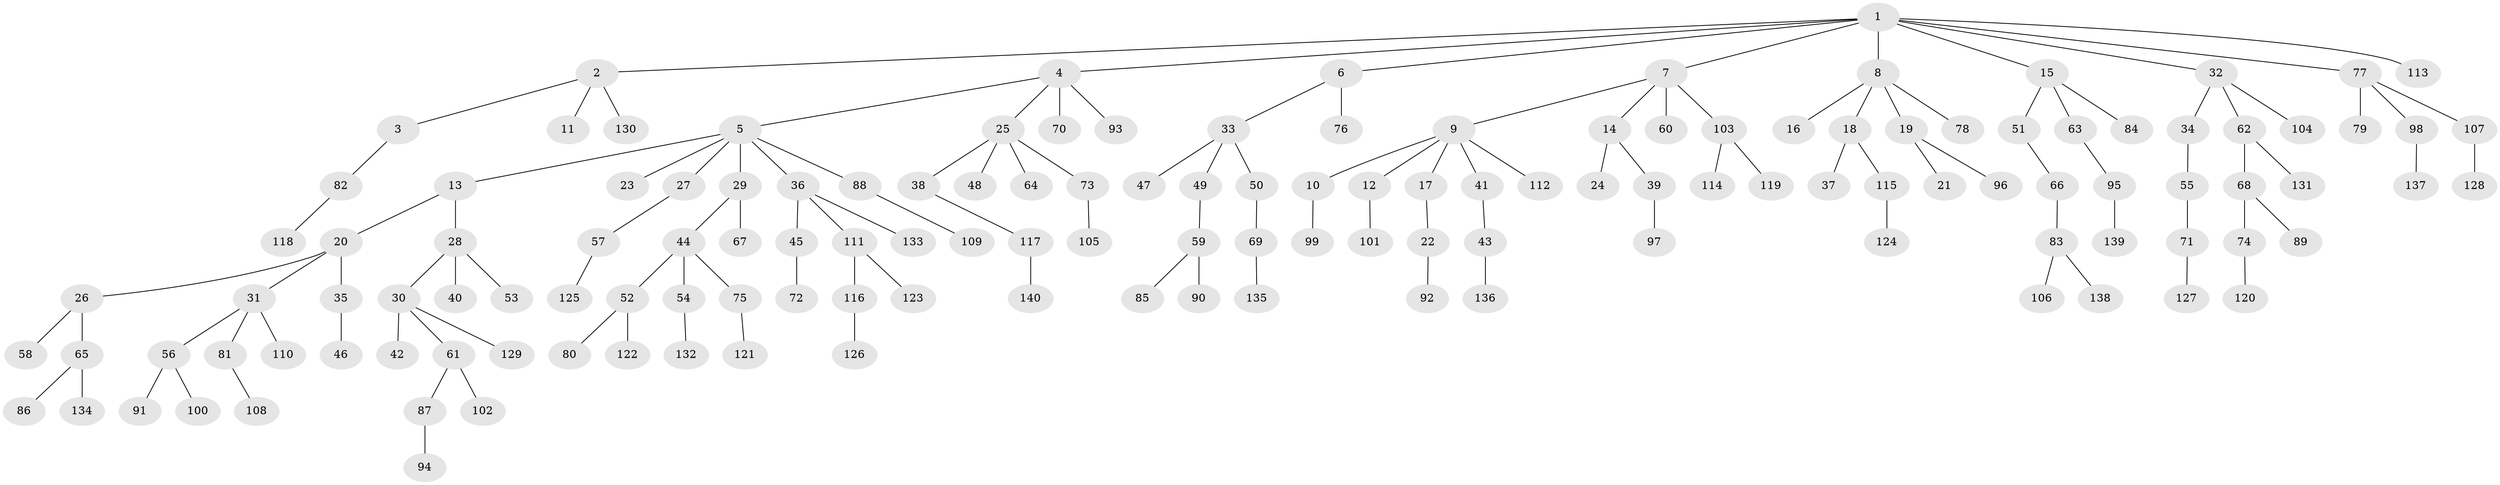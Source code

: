 // Generated by graph-tools (version 1.1) at 2025/52/03/09/25 04:52:35]
// undirected, 140 vertices, 139 edges
graph export_dot {
graph [start="1"]
  node [color=gray90,style=filled];
  1;
  2;
  3;
  4;
  5;
  6;
  7;
  8;
  9;
  10;
  11;
  12;
  13;
  14;
  15;
  16;
  17;
  18;
  19;
  20;
  21;
  22;
  23;
  24;
  25;
  26;
  27;
  28;
  29;
  30;
  31;
  32;
  33;
  34;
  35;
  36;
  37;
  38;
  39;
  40;
  41;
  42;
  43;
  44;
  45;
  46;
  47;
  48;
  49;
  50;
  51;
  52;
  53;
  54;
  55;
  56;
  57;
  58;
  59;
  60;
  61;
  62;
  63;
  64;
  65;
  66;
  67;
  68;
  69;
  70;
  71;
  72;
  73;
  74;
  75;
  76;
  77;
  78;
  79;
  80;
  81;
  82;
  83;
  84;
  85;
  86;
  87;
  88;
  89;
  90;
  91;
  92;
  93;
  94;
  95;
  96;
  97;
  98;
  99;
  100;
  101;
  102;
  103;
  104;
  105;
  106;
  107;
  108;
  109;
  110;
  111;
  112;
  113;
  114;
  115;
  116;
  117;
  118;
  119;
  120;
  121;
  122;
  123;
  124;
  125;
  126;
  127;
  128;
  129;
  130;
  131;
  132;
  133;
  134;
  135;
  136;
  137;
  138;
  139;
  140;
  1 -- 2;
  1 -- 4;
  1 -- 6;
  1 -- 7;
  1 -- 8;
  1 -- 15;
  1 -- 32;
  1 -- 77;
  1 -- 113;
  2 -- 3;
  2 -- 11;
  2 -- 130;
  3 -- 82;
  4 -- 5;
  4 -- 25;
  4 -- 70;
  4 -- 93;
  5 -- 13;
  5 -- 23;
  5 -- 27;
  5 -- 29;
  5 -- 36;
  5 -- 88;
  6 -- 33;
  6 -- 76;
  7 -- 9;
  7 -- 14;
  7 -- 60;
  7 -- 103;
  8 -- 16;
  8 -- 18;
  8 -- 19;
  8 -- 78;
  9 -- 10;
  9 -- 12;
  9 -- 17;
  9 -- 41;
  9 -- 112;
  10 -- 99;
  12 -- 101;
  13 -- 20;
  13 -- 28;
  14 -- 24;
  14 -- 39;
  15 -- 51;
  15 -- 63;
  15 -- 84;
  17 -- 22;
  18 -- 37;
  18 -- 115;
  19 -- 21;
  19 -- 96;
  20 -- 26;
  20 -- 31;
  20 -- 35;
  22 -- 92;
  25 -- 38;
  25 -- 48;
  25 -- 64;
  25 -- 73;
  26 -- 58;
  26 -- 65;
  27 -- 57;
  28 -- 30;
  28 -- 40;
  28 -- 53;
  29 -- 44;
  29 -- 67;
  30 -- 42;
  30 -- 61;
  30 -- 129;
  31 -- 56;
  31 -- 81;
  31 -- 110;
  32 -- 34;
  32 -- 62;
  32 -- 104;
  33 -- 47;
  33 -- 49;
  33 -- 50;
  34 -- 55;
  35 -- 46;
  36 -- 45;
  36 -- 111;
  36 -- 133;
  38 -- 117;
  39 -- 97;
  41 -- 43;
  43 -- 136;
  44 -- 52;
  44 -- 54;
  44 -- 75;
  45 -- 72;
  49 -- 59;
  50 -- 69;
  51 -- 66;
  52 -- 80;
  52 -- 122;
  54 -- 132;
  55 -- 71;
  56 -- 91;
  56 -- 100;
  57 -- 125;
  59 -- 85;
  59 -- 90;
  61 -- 87;
  61 -- 102;
  62 -- 68;
  62 -- 131;
  63 -- 95;
  65 -- 86;
  65 -- 134;
  66 -- 83;
  68 -- 74;
  68 -- 89;
  69 -- 135;
  71 -- 127;
  73 -- 105;
  74 -- 120;
  75 -- 121;
  77 -- 79;
  77 -- 98;
  77 -- 107;
  81 -- 108;
  82 -- 118;
  83 -- 106;
  83 -- 138;
  87 -- 94;
  88 -- 109;
  95 -- 139;
  98 -- 137;
  103 -- 114;
  103 -- 119;
  107 -- 128;
  111 -- 116;
  111 -- 123;
  115 -- 124;
  116 -- 126;
  117 -- 140;
}
